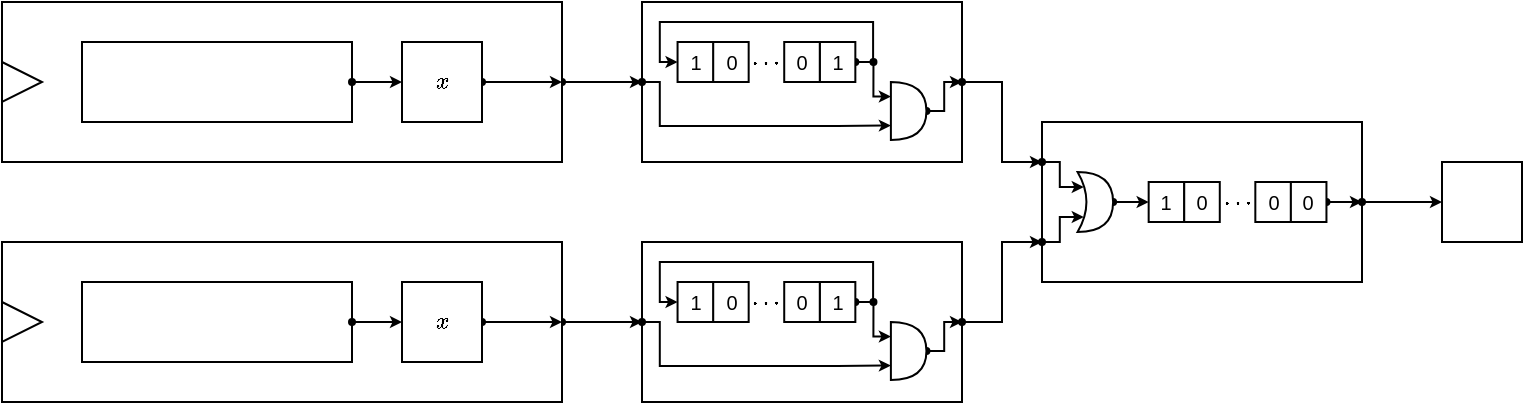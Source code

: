 <mxfile version="12.1.3" type="device" pages="1"><diagram id="N8-DQqd1OyMRV3arO2Ro" name="Page-1"><mxGraphModel dx="1021" dy="472" grid="1" gridSize="10" guides="1" tooltips="1" connect="1" arrows="1" fold="1" page="1" pageScale="1" pageWidth="827" pageHeight="1169" math="1" shadow="0"><root><mxCell id="0"/><mxCell id="1" parent="0"/><mxCell id="25EFao_fsCn-MUhiSBhU-13" value="" style="group;fontSize=10;spacing=0;verticalAlign=middle;fillColor=#ffffff;" parent="1" vertex="1" connectable="0"><mxGeometry x="360" y="140" width="160" height="80" as="geometry"/></mxCell><mxCell id="25EFao_fsCn-MUhiSBhU-14" value="" style="rounded=0;whiteSpace=wrap;html=1;fillColor=none;fontSize=10;spacing=0;verticalAlign=middle;" parent="25EFao_fsCn-MUhiSBhU-13" vertex="1"><mxGeometry width="160" height="80" as="geometry"/></mxCell><mxCell id="25EFao_fsCn-MUhiSBhU-15" style="edgeStyle=orthogonalEdgeStyle;rounded=0;orthogonalLoop=1;jettySize=auto;html=1;exitX=0;exitY=0.25;exitDx=0;exitDy=0;exitPerimeter=0;startArrow=oval;startFill=1;startSize=3;endSize=3;fontSize=10;entryX=0;entryY=0.25;entryDx=0;entryDy=0;entryPerimeter=0;spacing=0;verticalAlign=middle;" parent="25EFao_fsCn-MUhiSBhU-13" target="25EFao_fsCn-MUhiSBhU-17" edge="1"><mxGeometry relative="1" as="geometry"><mxPoint x="115.733" y="30" as="sourcePoint"/><Array as="points"><mxPoint x="115.556" y="48"/></Array></mxGeometry></mxCell><mxCell id="25EFao_fsCn-MUhiSBhU-16" style="edgeStyle=orthogonalEdgeStyle;rounded=0;orthogonalLoop=1;jettySize=auto;html=1;exitX=1;exitY=0.5;exitDx=0;exitDy=0;exitPerimeter=0;entryX=1;entryY=0.5;entryDx=0;entryDy=0;startArrow=oval;startFill=1;startSize=3;endSize=3;fontSize=10;spacing=0;verticalAlign=middle;" parent="25EFao_fsCn-MUhiSBhU-13" source="25EFao_fsCn-MUhiSBhU-17" target="25EFao_fsCn-MUhiSBhU-14" edge="1"><mxGeometry relative="1" as="geometry"><Array as="points"><mxPoint x="151.111" y="55"/><mxPoint x="151.111" y="40"/></Array></mxGeometry></mxCell><mxCell id="25EFao_fsCn-MUhiSBhU-17" value="" style="shape=or;whiteSpace=wrap;html=1;fontSize=10;spacing=0;verticalAlign=middle;" parent="25EFao_fsCn-MUhiSBhU-13" vertex="1"><mxGeometry x="124.444" y="40" width="17.778" height="29" as="geometry"/></mxCell><mxCell id="25EFao_fsCn-MUhiSBhU-18" style="edgeStyle=orthogonalEdgeStyle;rounded=0;orthogonalLoop=1;jettySize=auto;html=1;exitX=0;exitY=0.5;exitDx=0;exitDy=0;entryX=0;entryY=0.75;entryDx=0;entryDy=0;entryPerimeter=0;startArrow=oval;startFill=1;startSize=3;endSize=3;fontSize=10;spacing=0;verticalAlign=middle;" parent="25EFao_fsCn-MUhiSBhU-13" source="25EFao_fsCn-MUhiSBhU-14" target="25EFao_fsCn-MUhiSBhU-17" edge="1"><mxGeometry relative="1" as="geometry"><Array as="points"><mxPoint x="8.889" y="40"/><mxPoint x="8.889" y="62"/><mxPoint x="97.778" y="62"/></Array></mxGeometry></mxCell><mxCell id="25EFao_fsCn-MUhiSBhU-19" value="0" style="rounded=0;whiteSpace=wrap;html=1;fontSize=10;spacing=0;verticalAlign=middle;" parent="25EFao_fsCn-MUhiSBhU-13" vertex="1"><mxGeometry x="35.556" y="20" width="17.778" height="20" as="geometry"/></mxCell><mxCell id="25EFao_fsCn-MUhiSBhU-20" value="1" style="rounded=0;whiteSpace=wrap;html=1;fontSize=10;spacing=0;verticalAlign=middle;" parent="25EFao_fsCn-MUhiSBhU-13" vertex="1"><mxGeometry x="17.778" y="20" width="17.778" height="20" as="geometry"/></mxCell><mxCell id="25EFao_fsCn-MUhiSBhU-21" value="" style="edgeStyle=orthogonalEdgeStyle;rounded=0;orthogonalLoop=1;jettySize=auto;html=1;startArrow=oval;startFill=1;startSize=3;endSize=3;fontSize=10;entryX=0;entryY=0.5;entryDx=0;entryDy=0;spacing=0;verticalAlign=middle;" parent="25EFao_fsCn-MUhiSBhU-13" source="25EFao_fsCn-MUhiSBhU-22" target="25EFao_fsCn-MUhiSBhU-20" edge="1"><mxGeometry relative="1" as="geometry"><mxPoint x="177.778" y="30" as="targetPoint"/><Array as="points"><mxPoint x="115.556" y="30"/><mxPoint x="115.556" y="10"/><mxPoint x="8.889" y="10"/><mxPoint x="8.889" y="30"/></Array></mxGeometry></mxCell><mxCell id="25EFao_fsCn-MUhiSBhU-22" value="1" style="rounded=0;whiteSpace=wrap;html=1;fontSize=10;spacing=0;verticalAlign=middle;" parent="25EFao_fsCn-MUhiSBhU-13" vertex="1"><mxGeometry x="88.889" y="20" width="17.778" height="20" as="geometry"/></mxCell><mxCell id="25EFao_fsCn-MUhiSBhU-23" value="0" style="rounded=0;whiteSpace=wrap;html=1;fontSize=10;spacing=0;verticalAlign=middle;" parent="25EFao_fsCn-MUhiSBhU-13" vertex="1"><mxGeometry x="71.111" y="20" width="17.778" height="20" as="geometry"/></mxCell><mxCell id="25EFao_fsCn-MUhiSBhU-24" value="$$\cdots$$" style="text;html=1;strokeColor=none;fillColor=none;align=center;verticalAlign=middle;whiteSpace=wrap;rounded=0;fontSize=10;spacing=0;" parent="25EFao_fsCn-MUhiSBhU-13" vertex="1"><mxGeometry x="53.333" y="20" width="17.778" height="20" as="geometry"/></mxCell><mxCell id="25EFao_fsCn-MUhiSBhU-45" style="edgeStyle=orthogonalEdgeStyle;rounded=0;orthogonalLoop=1;jettySize=auto;html=1;entryX=0;entryY=0.5;entryDx=0;entryDy=0;startArrow=oval;startFill=1;startSize=3;endSize=3;exitX=1;exitY=0.5;exitDx=0;exitDy=0;" parent="1" source="Bo98s3VVyHluTa3_qFcL-5" target="25EFao_fsCn-MUhiSBhU-14" edge="1"><mxGeometry relative="1" as="geometry"><mxPoint x="320" y="180" as="sourcePoint"/></mxGeometry></mxCell><mxCell id="Bo98s3VVyHluTa3_qFcL-30" value="" style="group" vertex="1" connectable="0" parent="1"><mxGeometry x="760" y="220" width="40" height="40" as="geometry"/></mxCell><mxCell id="Bo98s3VVyHluTa3_qFcL-28" value="$$y$$" style="text;html=1;strokeColor=none;fillColor=none;align=center;verticalAlign=middle;whiteSpace=wrap;rounded=0;fontSize=10;" vertex="1" parent="Bo98s3VVyHluTa3_qFcL-30"><mxGeometry y="10" width="40" height="20" as="geometry"/></mxCell><mxCell id="Bo98s3VVyHluTa3_qFcL-29" value="" style="rounded=0;whiteSpace=wrap;html=1;fontSize=10;" vertex="1" parent="Bo98s3VVyHluTa3_qFcL-30"><mxGeometry width="40" height="40" as="geometry"/></mxCell><mxCell id="Bo98s3VVyHluTa3_qFcL-31" value="" style="group;fontSize=10;spacing=0;verticalAlign=middle;fillColor=#ffffff;" vertex="1" connectable="0" parent="1"><mxGeometry x="360" y="260" width="160" height="80" as="geometry"/></mxCell><mxCell id="Bo98s3VVyHluTa3_qFcL-32" value="" style="rounded=0;whiteSpace=wrap;html=1;fillColor=none;fontSize=10;spacing=0;verticalAlign=middle;" vertex="1" parent="Bo98s3VVyHluTa3_qFcL-31"><mxGeometry width="160" height="80" as="geometry"/></mxCell><mxCell id="Bo98s3VVyHluTa3_qFcL-33" style="edgeStyle=orthogonalEdgeStyle;rounded=0;orthogonalLoop=1;jettySize=auto;html=1;exitX=0;exitY=0.25;exitDx=0;exitDy=0;exitPerimeter=0;startArrow=oval;startFill=1;startSize=3;endSize=3;fontSize=10;entryX=0;entryY=0.25;entryDx=0;entryDy=0;entryPerimeter=0;spacing=0;verticalAlign=middle;" edge="1" parent="Bo98s3VVyHluTa3_qFcL-31" target="Bo98s3VVyHluTa3_qFcL-35"><mxGeometry relative="1" as="geometry"><mxPoint x="115.733" y="30" as="sourcePoint"/><Array as="points"><mxPoint x="115.556" y="48"/></Array></mxGeometry></mxCell><mxCell id="Bo98s3VVyHluTa3_qFcL-34" style="edgeStyle=orthogonalEdgeStyle;rounded=0;orthogonalLoop=1;jettySize=auto;html=1;exitX=1;exitY=0.5;exitDx=0;exitDy=0;exitPerimeter=0;entryX=1;entryY=0.5;entryDx=0;entryDy=0;startArrow=oval;startFill=1;startSize=3;endSize=3;fontSize=10;spacing=0;verticalAlign=middle;" edge="1" parent="Bo98s3VVyHluTa3_qFcL-31" source="Bo98s3VVyHluTa3_qFcL-35" target="Bo98s3VVyHluTa3_qFcL-32"><mxGeometry relative="1" as="geometry"><Array as="points"><mxPoint x="151.111" y="55"/><mxPoint x="151.111" y="40"/></Array></mxGeometry></mxCell><mxCell id="Bo98s3VVyHluTa3_qFcL-35" value="" style="shape=or;whiteSpace=wrap;html=1;fontSize=10;spacing=0;verticalAlign=middle;" vertex="1" parent="Bo98s3VVyHluTa3_qFcL-31"><mxGeometry x="124.444" y="40" width="17.778" height="29" as="geometry"/></mxCell><mxCell id="Bo98s3VVyHluTa3_qFcL-36" style="edgeStyle=orthogonalEdgeStyle;rounded=0;orthogonalLoop=1;jettySize=auto;html=1;exitX=0;exitY=0.5;exitDx=0;exitDy=0;entryX=0;entryY=0.75;entryDx=0;entryDy=0;entryPerimeter=0;startArrow=oval;startFill=1;startSize=3;endSize=3;fontSize=10;spacing=0;verticalAlign=middle;" edge="1" parent="Bo98s3VVyHluTa3_qFcL-31" source="Bo98s3VVyHluTa3_qFcL-32" target="Bo98s3VVyHluTa3_qFcL-35"><mxGeometry relative="1" as="geometry"><Array as="points"><mxPoint x="8.889" y="40"/><mxPoint x="8.889" y="62"/><mxPoint x="97.778" y="62"/></Array></mxGeometry></mxCell><mxCell id="Bo98s3VVyHluTa3_qFcL-37" value="0" style="rounded=0;whiteSpace=wrap;html=1;fontSize=10;spacing=0;verticalAlign=middle;" vertex="1" parent="Bo98s3VVyHluTa3_qFcL-31"><mxGeometry x="35.556" y="20" width="17.778" height="20" as="geometry"/></mxCell><mxCell id="Bo98s3VVyHluTa3_qFcL-38" value="1" style="rounded=0;whiteSpace=wrap;html=1;fontSize=10;spacing=0;verticalAlign=middle;" vertex="1" parent="Bo98s3VVyHluTa3_qFcL-31"><mxGeometry x="17.778" y="20" width="17.778" height="20" as="geometry"/></mxCell><mxCell id="Bo98s3VVyHluTa3_qFcL-39" value="" style="edgeStyle=orthogonalEdgeStyle;rounded=0;orthogonalLoop=1;jettySize=auto;html=1;startArrow=oval;startFill=1;startSize=3;endSize=3;fontSize=10;entryX=0;entryY=0.5;entryDx=0;entryDy=0;spacing=0;verticalAlign=middle;" edge="1" parent="Bo98s3VVyHluTa3_qFcL-31" source="Bo98s3VVyHluTa3_qFcL-40" target="Bo98s3VVyHluTa3_qFcL-38"><mxGeometry relative="1" as="geometry"><mxPoint x="177.778" y="30" as="targetPoint"/><Array as="points"><mxPoint x="115.556" y="30"/><mxPoint x="115.556" y="10"/><mxPoint x="8.889" y="10"/><mxPoint x="8.889" y="30"/></Array></mxGeometry></mxCell><mxCell id="Bo98s3VVyHluTa3_qFcL-40" value="1" style="rounded=0;whiteSpace=wrap;html=1;fontSize=10;spacing=0;verticalAlign=middle;" vertex="1" parent="Bo98s3VVyHluTa3_qFcL-31"><mxGeometry x="88.889" y="20" width="17.778" height="20" as="geometry"/></mxCell><mxCell id="Bo98s3VVyHluTa3_qFcL-41" value="0" style="rounded=0;whiteSpace=wrap;html=1;fontSize=10;spacing=0;verticalAlign=middle;" vertex="1" parent="Bo98s3VVyHluTa3_qFcL-31"><mxGeometry x="71.111" y="20" width="17.778" height="20" as="geometry"/></mxCell><mxCell id="Bo98s3VVyHluTa3_qFcL-42" value="$$\cdots$$" style="text;html=1;strokeColor=none;fillColor=none;align=center;verticalAlign=middle;whiteSpace=wrap;rounded=0;fontSize=10;spacing=0;" vertex="1" parent="Bo98s3VVyHluTa3_qFcL-31"><mxGeometry x="53.333" y="20" width="17.778" height="20" as="geometry"/></mxCell><mxCell id="Bo98s3VVyHluTa3_qFcL-43" style="edgeStyle=orthogonalEdgeStyle;rounded=0;orthogonalLoop=1;jettySize=auto;html=1;entryX=0;entryY=0.5;entryDx=0;entryDy=0;startArrow=oval;startFill=1;startSize=3;endSize=3;exitX=1;exitY=0.5;exitDx=0;exitDy=0;" edge="1" parent="1" source="Bo98s3VVyHluTa3_qFcL-46" target="Bo98s3VVyHluTa3_qFcL-32"><mxGeometry relative="1" as="geometry"><mxPoint x="320" y="300" as="sourcePoint"/></mxGeometry></mxCell><mxCell id="Bo98s3VVyHluTa3_qFcL-62" value="" style="group" vertex="1" connectable="0" parent="1"><mxGeometry x="40" y="260" width="280" height="80" as="geometry"/></mxCell><mxCell id="Bo98s3VVyHluTa3_qFcL-46" value="" style="rounded=0;whiteSpace=wrap;html=1;align=center;fontSize=10;" vertex="1" parent="Bo98s3VVyHluTa3_qFcL-62"><mxGeometry width="280" height="80" as="geometry"/></mxCell><mxCell id="Bo98s3VVyHluTa3_qFcL-47" value="" style="triangle;whiteSpace=wrap;html=1;rounded=0;fontSize=10;" vertex="1" parent="Bo98s3VVyHluTa3_qFcL-62"><mxGeometry y="30" width="20" height="20" as="geometry"/></mxCell><mxCell id="Bo98s3VVyHluTa3_qFcL-49" style="edgeStyle=orthogonalEdgeStyle;rounded=0;orthogonalLoop=1;jettySize=auto;html=1;exitX=1;exitY=0.5;exitDx=0;exitDy=0;entryX=1;entryY=0.5;entryDx=0;entryDy=0;startArrow=oval;startFill=1;fontSize=10;startSize=3;endSize=3;" edge="1" parent="Bo98s3VVyHluTa3_qFcL-62" source="Bo98s3VVyHluTa3_qFcL-50" target="Bo98s3VVyHluTa3_qFcL-46"><mxGeometry relative="1" as="geometry"><Array as="points"><mxPoint x="250" y="40"/><mxPoint x="250" y="40"/></Array></mxGeometry></mxCell><mxCell id="Bo98s3VVyHluTa3_qFcL-50" value="$$x$$" style="whiteSpace=wrap;html=1;aspect=fixed;rounded=0;fontSize=10;align=center;spacing=0;" vertex="1" parent="Bo98s3VVyHluTa3_qFcL-62"><mxGeometry x="200" y="20" width="40" height="40" as="geometry"/></mxCell><mxCell id="Bo98s3VVyHluTa3_qFcL-51" value="" style="group" vertex="1" connectable="0" parent="Bo98s3VVyHluTa3_qFcL-62"><mxGeometry x="40" y="20" width="135" height="40" as="geometry"/></mxCell><mxCell id="Bo98s3VVyHluTa3_qFcL-52" value="" style="group" vertex="1" connectable="0" parent="Bo98s3VVyHluTa3_qFcL-51"><mxGeometry width="135" height="40" as="geometry"/></mxCell><mxCell id="Bo98s3VVyHluTa3_qFcL-53" value="$$x=1$$" style="text;html=1;strokeColor=none;fillColor=none;align=left;verticalAlign=middle;whiteSpace=wrap;rounded=0;fontSize=10;spacing=0;" vertex="1" parent="Bo98s3VVyHluTa3_qFcL-52"><mxGeometry x="95" width="40" height="20" as="geometry"/></mxCell><mxCell id="Bo98s3VVyHluTa3_qFcL-54" value="$$x=0$$" style="text;html=1;strokeColor=none;fillColor=none;align=left;verticalAlign=middle;whiteSpace=wrap;rounded=0;fontSize=10;spacing=0;" vertex="1" parent="Bo98s3VVyHluTa3_qFcL-52"><mxGeometry x="95" y="20" width="40" height="20" as="geometry"/></mxCell><mxCell id="Bo98s3VVyHluTa3_qFcL-55" value="$$1-p,$$" style="text;html=1;strokeColor=none;fillColor=none;align=left;verticalAlign=middle;whiteSpace=wrap;rounded=0;fontSize=10;spacing=0;" vertex="1" parent="Bo98s3VVyHluTa3_qFcL-52"><mxGeometry x="60" y="20" width="35" height="20" as="geometry"/></mxCell><mxCell id="Bo98s3VVyHluTa3_qFcL-56" value="$$P(X)=\Bigg\{$$" style="text;html=1;strokeColor=none;fillColor=none;align=left;verticalAlign=middle;whiteSpace=wrap;rounded=0;fontSize=10;" vertex="1" parent="Bo98s3VVyHluTa3_qFcL-52"><mxGeometry width="60" height="40" as="geometry"/></mxCell><mxCell id="Bo98s3VVyHluTa3_qFcL-57" value="$$p,$$" style="text;html=1;strokeColor=none;fillColor=none;align=left;verticalAlign=middle;whiteSpace=wrap;rounded=0;fontSize=10;spacing=0;" vertex="1" parent="Bo98s3VVyHluTa3_qFcL-52"><mxGeometry x="60" width="20" height="20" as="geometry"/></mxCell><mxCell id="Bo98s3VVyHluTa3_qFcL-58" value="" style="rounded=0;whiteSpace=wrap;html=1;fontSize=10;align=left;" vertex="1" parent="Bo98s3VVyHluTa3_qFcL-52"><mxGeometry width="135" height="40" as="geometry"/></mxCell><mxCell id="Bo98s3VVyHluTa3_qFcL-59" style="edgeStyle=orthogonalEdgeStyle;rounded=0;orthogonalLoop=1;jettySize=auto;html=1;exitX=1;exitY=0.5;exitDx=0;exitDy=0;entryX=0;entryY=0.5;entryDx=0;entryDy=0;startArrow=oval;startFill=1;fontSize=10;startSize=3;endSize=3;" edge="1" parent="Bo98s3VVyHluTa3_qFcL-62" source="Bo98s3VVyHluTa3_qFcL-58" target="Bo98s3VVyHluTa3_qFcL-50"><mxGeometry relative="1" as="geometry"/></mxCell><mxCell id="Bo98s3VVyHluTa3_qFcL-63" value="" style="group" vertex="1" connectable="0" parent="1"><mxGeometry x="40" y="140" width="280" height="80" as="geometry"/></mxCell><mxCell id="Bo98s3VVyHluTa3_qFcL-5" value="" style="rounded=0;whiteSpace=wrap;html=1;align=center;fontSize=10;" vertex="1" parent="Bo98s3VVyHluTa3_qFcL-63"><mxGeometry width="280" height="80" as="geometry"/></mxCell><mxCell id="Bo98s3VVyHluTa3_qFcL-6" value="" style="triangle;whiteSpace=wrap;html=1;rounded=0;fontSize=10;" vertex="1" parent="Bo98s3VVyHluTa3_qFcL-63"><mxGeometry y="30" width="20" height="20" as="geometry"/></mxCell><mxCell id="Bo98s3VVyHluTa3_qFcL-8" style="edgeStyle=orthogonalEdgeStyle;rounded=0;orthogonalLoop=1;jettySize=auto;html=1;exitX=1;exitY=0.5;exitDx=0;exitDy=0;entryX=1;entryY=0.5;entryDx=0;entryDy=0;startArrow=oval;startFill=1;fontSize=10;startSize=3;endSize=3;" edge="1" parent="Bo98s3VVyHluTa3_qFcL-63" source="Bo98s3VVyHluTa3_qFcL-9" target="Bo98s3VVyHluTa3_qFcL-5"><mxGeometry relative="1" as="geometry"><Array as="points"><mxPoint x="250" y="40"/><mxPoint x="250" y="40"/></Array></mxGeometry></mxCell><mxCell id="Bo98s3VVyHluTa3_qFcL-9" value="$$x$$" style="whiteSpace=wrap;html=1;aspect=fixed;rounded=0;fontSize=10;align=center;spacing=0;" vertex="1" parent="Bo98s3VVyHluTa3_qFcL-63"><mxGeometry x="200" y="20" width="40" height="40" as="geometry"/></mxCell><mxCell id="Bo98s3VVyHluTa3_qFcL-11" value="" style="group" vertex="1" connectable="0" parent="Bo98s3VVyHluTa3_qFcL-63"><mxGeometry x="40" y="20" width="135" height="40" as="geometry"/></mxCell><mxCell id="Bo98s3VVyHluTa3_qFcL-12" value="" style="group" vertex="1" connectable="0" parent="Bo98s3VVyHluTa3_qFcL-11"><mxGeometry width="135" height="40" as="geometry"/></mxCell><mxCell id="Bo98s3VVyHluTa3_qFcL-13" value="$$x=1$$" style="text;html=1;strokeColor=none;fillColor=none;align=left;verticalAlign=middle;whiteSpace=wrap;rounded=0;fontSize=10;spacing=0;" vertex="1" parent="Bo98s3VVyHluTa3_qFcL-12"><mxGeometry x="95" width="40" height="20" as="geometry"/></mxCell><mxCell id="Bo98s3VVyHluTa3_qFcL-14" value="$$x=0$$" style="text;html=1;strokeColor=none;fillColor=none;align=left;verticalAlign=middle;whiteSpace=wrap;rounded=0;fontSize=10;spacing=0;" vertex="1" parent="Bo98s3VVyHluTa3_qFcL-12"><mxGeometry x="95" y="20" width="40" height="20" as="geometry"/></mxCell><mxCell id="Bo98s3VVyHluTa3_qFcL-15" value="$$1-p,$$" style="text;html=1;strokeColor=none;fillColor=none;align=left;verticalAlign=middle;whiteSpace=wrap;rounded=0;fontSize=10;spacing=0;" vertex="1" parent="Bo98s3VVyHluTa3_qFcL-12"><mxGeometry x="60" y="20" width="35" height="20" as="geometry"/></mxCell><mxCell id="Bo98s3VVyHluTa3_qFcL-16" value="$$P(X)=\Bigg\{$$" style="text;html=1;strokeColor=none;fillColor=none;align=left;verticalAlign=middle;whiteSpace=wrap;rounded=0;fontSize=10;" vertex="1" parent="Bo98s3VVyHluTa3_qFcL-12"><mxGeometry width="60" height="40" as="geometry"/></mxCell><mxCell id="Bo98s3VVyHluTa3_qFcL-17" value="$$p,$$" style="text;html=1;strokeColor=none;fillColor=none;align=left;verticalAlign=middle;whiteSpace=wrap;rounded=0;fontSize=10;spacing=0;" vertex="1" parent="Bo98s3VVyHluTa3_qFcL-12"><mxGeometry x="60" width="20" height="20" as="geometry"/></mxCell><mxCell id="Bo98s3VVyHluTa3_qFcL-18" value="" style="rounded=0;whiteSpace=wrap;html=1;fontSize=10;align=left;" vertex="1" parent="Bo98s3VVyHluTa3_qFcL-12"><mxGeometry width="135" height="40" as="geometry"/></mxCell><mxCell id="Bo98s3VVyHluTa3_qFcL-19" style="edgeStyle=orthogonalEdgeStyle;rounded=0;orthogonalLoop=1;jettySize=auto;html=1;exitX=1;exitY=0.5;exitDx=0;exitDy=0;entryX=0;entryY=0.5;entryDx=0;entryDy=0;startArrow=oval;startFill=1;fontSize=10;startSize=3;endSize=3;" edge="1" parent="Bo98s3VVyHluTa3_qFcL-63" source="Bo98s3VVyHluTa3_qFcL-18" target="Bo98s3VVyHluTa3_qFcL-9"><mxGeometry relative="1" as="geometry"/></mxCell><mxCell id="Bo98s3VVyHluTa3_qFcL-77" value="" style="group;fontSize=10;spacing=0;verticalAlign=middle;fillColor=#ffffff;" vertex="1" connectable="0" parent="1"><mxGeometry x="560" y="200" width="160" height="80" as="geometry"/></mxCell><mxCell id="Bo98s3VVyHluTa3_qFcL-78" value="" style="rounded=0;whiteSpace=wrap;html=1;align=center;fillColor=none;fontSize=10;spacing=0;verticalAlign=middle;" vertex="1" parent="Bo98s3VVyHluTa3_qFcL-77"><mxGeometry width="160" height="80" as="geometry"/></mxCell><mxCell id="Bo98s3VVyHluTa3_qFcL-79" style="edgeStyle=orthogonalEdgeStyle;rounded=0;orthogonalLoop=1;jettySize=auto;html=1;exitX=0;exitY=0.25;exitDx=0;exitDy=0;entryX=0.175;entryY=0.25;entryDx=0;entryDy=0;entryPerimeter=0;startArrow=oval;startFill=1;startSize=3;endSize=3;fontSize=10;spacing=0;verticalAlign=middle;" edge="1" parent="Bo98s3VVyHluTa3_qFcL-77" source="Bo98s3VVyHluTa3_qFcL-78" target="Bo98s3VVyHluTa3_qFcL-83"><mxGeometry relative="1" as="geometry"><Array as="points"><mxPoint x="8.889" y="20"/><mxPoint x="8.889" y="33"/></Array></mxGeometry></mxCell><mxCell id="Bo98s3VVyHluTa3_qFcL-80" value="1" style="rounded=0;whiteSpace=wrap;html=1;fontSize=10;spacing=0;verticalAlign=middle;" vertex="1" parent="Bo98s3VVyHluTa3_qFcL-77"><mxGeometry x="53.333" y="30" width="17.778" height="20" as="geometry"/></mxCell><mxCell id="Bo98s3VVyHluTa3_qFcL-81" value="0" style="rounded=0;whiteSpace=wrap;html=1;fontSize=10;spacing=0;verticalAlign=middle;" vertex="1" parent="Bo98s3VVyHluTa3_qFcL-77"><mxGeometry x="71.111" y="30" width="17.778" height="20" as="geometry"/></mxCell><mxCell id="Bo98s3VVyHluTa3_qFcL-82" style="edgeStyle=orthogonalEdgeStyle;rounded=0;orthogonalLoop=1;jettySize=auto;html=1;exitX=1;exitY=0.5;exitDx=0;exitDy=0;exitPerimeter=0;entryX=0;entryY=0.5;entryDx=0;entryDy=0;startArrow=oval;startFill=1;startSize=3;endSize=3;fontSize=10;spacing=0;verticalAlign=middle;" edge="1" parent="Bo98s3VVyHluTa3_qFcL-77" source="Bo98s3VVyHluTa3_qFcL-83" target="Bo98s3VVyHluTa3_qFcL-80"><mxGeometry relative="1" as="geometry"/></mxCell><mxCell id="Bo98s3VVyHluTa3_qFcL-83" value="" style="shape=xor;whiteSpace=wrap;html=1;fontSize=10;spacing=0;verticalAlign=middle;" vertex="1" parent="Bo98s3VVyHluTa3_qFcL-77"><mxGeometry x="17.778" y="25" width="17.778" height="30" as="geometry"/></mxCell><mxCell id="Bo98s3VVyHluTa3_qFcL-84" style="edgeStyle=orthogonalEdgeStyle;rounded=0;orthogonalLoop=1;jettySize=auto;html=1;exitX=0;exitY=0.75;exitDx=0;exitDy=0;entryX=0.175;entryY=0.75;entryDx=0;entryDy=0;entryPerimeter=0;startArrow=oval;startFill=1;startSize=3;endSize=3;fontSize=10;spacing=0;verticalAlign=middle;" edge="1" parent="Bo98s3VVyHluTa3_qFcL-77" source="Bo98s3VVyHluTa3_qFcL-78" target="Bo98s3VVyHluTa3_qFcL-83"><mxGeometry relative="1" as="geometry"><Array as="points"><mxPoint x="8.889" y="60"/><mxPoint x="8.889" y="48"/></Array></mxGeometry></mxCell><mxCell id="Bo98s3VVyHluTa3_qFcL-85" value="0" style="rounded=0;whiteSpace=wrap;html=1;fontSize=10;spacing=0;verticalAlign=middle;" vertex="1" parent="Bo98s3VVyHluTa3_qFcL-77"><mxGeometry x="106.667" y="30" width="17.778" height="20" as="geometry"/></mxCell><mxCell id="Bo98s3VVyHluTa3_qFcL-86" style="edgeStyle=orthogonalEdgeStyle;rounded=0;orthogonalLoop=1;jettySize=auto;html=1;exitX=1;exitY=0.5;exitDx=0;exitDy=0;entryX=1;entryY=0.5;entryDx=0;entryDy=0;startArrow=oval;startFill=1;startSize=3;endSize=3;fontSize=10;spacing=0;verticalAlign=middle;" edge="1" parent="Bo98s3VVyHluTa3_qFcL-77" source="Bo98s3VVyHluTa3_qFcL-87" target="Bo98s3VVyHluTa3_qFcL-78"><mxGeometry relative="1" as="geometry"/></mxCell><mxCell id="Bo98s3VVyHluTa3_qFcL-87" value="0" style="rounded=0;whiteSpace=wrap;html=1;fontSize=10;spacing=0;verticalAlign=middle;" vertex="1" parent="Bo98s3VVyHluTa3_qFcL-77"><mxGeometry x="124.444" y="30" width="17.778" height="20" as="geometry"/></mxCell><mxCell id="Bo98s3VVyHluTa3_qFcL-88" value="&lt;font style=&quot;font-size: 10px&quot;&gt;$$\cdots$$&lt;/font&gt;" style="text;html=1;strokeColor=none;fillColor=none;align=center;verticalAlign=middle;whiteSpace=wrap;rounded=0;fontSize=10;spacing=0;" vertex="1" parent="Bo98s3VVyHluTa3_qFcL-77"><mxGeometry x="88.889" y="30" width="17.778" height="20" as="geometry"/></mxCell><mxCell id="Bo98s3VVyHluTa3_qFcL-89" style="edgeStyle=orthogonalEdgeStyle;rounded=0;orthogonalLoop=1;jettySize=auto;html=1;exitX=1;exitY=0.5;exitDx=0;exitDy=0;entryX=0;entryY=0.25;entryDx=0;entryDy=0;startArrow=oval;startFill=1;startSize=3;endSize=3;fontSize=10;" edge="1" parent="1" source="25EFao_fsCn-MUhiSBhU-14" target="Bo98s3VVyHluTa3_qFcL-78"><mxGeometry relative="1" as="geometry"/></mxCell><mxCell id="Bo98s3VVyHluTa3_qFcL-90" style="edgeStyle=orthogonalEdgeStyle;rounded=0;orthogonalLoop=1;jettySize=auto;html=1;exitX=1;exitY=0.5;exitDx=0;exitDy=0;entryX=0;entryY=0.75;entryDx=0;entryDy=0;startArrow=oval;startFill=1;startSize=3;endSize=3;fontSize=10;" edge="1" parent="1" source="Bo98s3VVyHluTa3_qFcL-32" target="Bo98s3VVyHluTa3_qFcL-78"><mxGeometry relative="1" as="geometry"/></mxCell><mxCell id="Bo98s3VVyHluTa3_qFcL-91" style="edgeStyle=orthogonalEdgeStyle;rounded=0;orthogonalLoop=1;jettySize=auto;html=1;exitX=1;exitY=0.5;exitDx=0;exitDy=0;entryX=0;entryY=0.5;entryDx=0;entryDy=0;startArrow=oval;startFill=1;startSize=3;endSize=3;fontSize=10;" edge="1" parent="1" source="Bo98s3VVyHluTa3_qFcL-78" target="Bo98s3VVyHluTa3_qFcL-29"><mxGeometry relative="1" as="geometry"/></mxCell></root></mxGraphModel></diagram></mxfile>